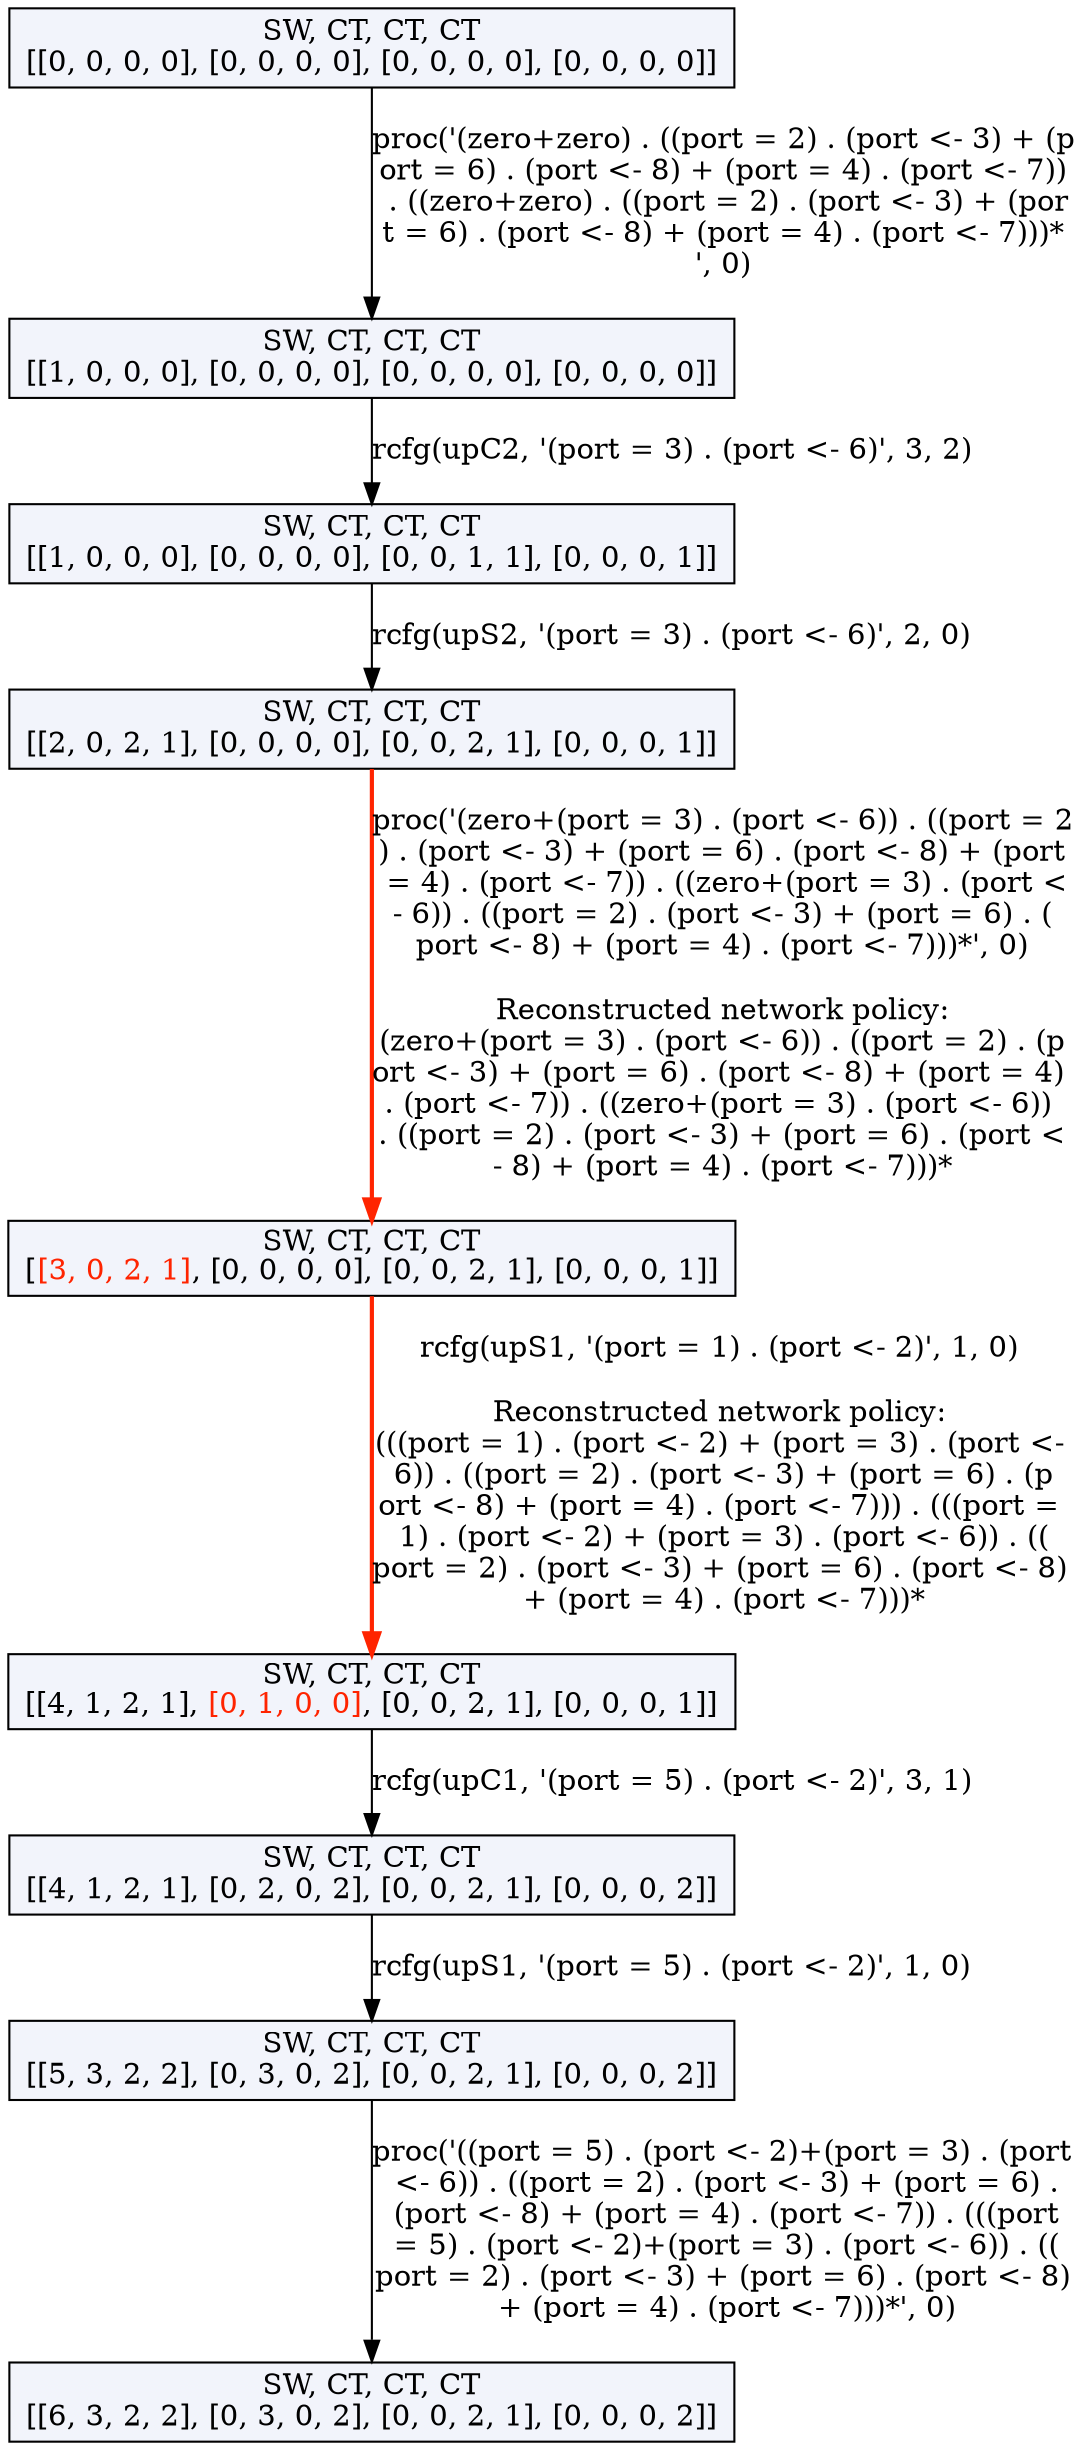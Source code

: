 digraph g {
n0 [label=<SW, CT, CT, CT<br/>[[0, 0, 0, 0], [0, 0, 0, 0], [0, 0, 0, 0], [0, 0, 0, 0]]>, shape=rectangle, style=filled, fillcolor="#F2F4FB"];
n1 [label=<SW, CT, CT, CT<br/>[[1, 0, 0, 0], [0, 0, 0, 0], [0, 0, 0, 0], [0, 0, 0, 0]]>, shape=rectangle, style=filled, fillcolor="#F2F4FB"];
n0 -> n1 [label="proc('(zero+zero) . ((port = 2) . (port <- 3) + (p
ort = 6) . (port <- 8) + (port = 4) . (port <- 7))
 . ((zero+zero) . ((port = 2) . (port <- 3) + (por
t = 6) . (port <- 8) + (port = 4) . (port <- 7)))*
', 0)", color="#000000", penwidth=1.0];
n2 [label=<SW, CT, CT, CT<br/>[[1, 0, 0, 0], [0, 0, 0, 0], [0, 0, 1, 1], [0, 0, 0, 1]]>, shape=rectangle, style=filled, fillcolor="#F2F4FB"];
n1 -> n2 [label="rcfg(upC2, '(port = 3) . (port <- 6)', 3, 2)", color="#000000", penwidth=1.0];
n3 [label=<SW, CT, CT, CT<br/>[[2, 0, 2, 1], [0, 0, 0, 0], [0, 0, 2, 1], [0, 0, 0, 1]]>, shape=rectangle, style=filled, fillcolor="#F2F4FB"];
n2 -> n3 [label="rcfg(upS2, '(port = 3) . (port <- 6)', 2, 0)", color="#000000", penwidth=1.0];
n4 [label=<SW, CT, CT, CT<br/>[<font color="#FF2400">[3, 0, 2, 1]</font>, [0, 0, 0, 0], [0, 0, 2, 1], [0, 0, 0, 1]]>, shape=rectangle, style=filled, fillcolor="#F2F4FB"];
n3 -> n4 [label="proc('(zero+(port = 3) . (port <- 6)) . ((port = 2
) . (port <- 3) + (port = 6) . (port <- 8) + (port
 = 4) . (port <- 7)) . ((zero+(port = 3) . (port <
- 6)) . ((port = 2) . (port <- 3) + (port = 6) . (
port <- 8) + (port = 4) . (port <- 7)))*', 0)

Reconstructed network policy:
(zero+(port = 3) . (port <- 6)) . ((port = 2) . (p
ort <- 3) + (port = 6) . (port <- 8) + (port = 4) 
. (port <- 7)) . ((zero+(port = 3) . (port <- 6)) 
. ((port = 2) . (port <- 3) + (port = 6) . (port <
- 8) + (port = 4) . (port <- 7)))*", color="#FF2400", penwidth=2.0];
n5 [label=<SW, CT, CT, CT<br/>[[4, 1, 2, 1], <font color="#FF2400">[0, 1, 0, 0]</font>, [0, 0, 2, 1], [0, 0, 0, 1]]>, shape=rectangle, style=filled, fillcolor="#F2F4FB"];
n4 -> n5 [label="rcfg(upS1, '(port = 1) . (port <- 2)', 1, 0)

Reconstructed network policy:
(((port = 1) . (port <- 2) + (port = 3) . (port <-
 6)) . ((port = 2) . (port <- 3) + (port = 6) . (p
ort <- 8) + (port = 4) . (port <- 7))) . (((port =
 1) . (port <- 2) + (port = 3) . (port <- 6)) . ((
port = 2) . (port <- 3) + (port = 6) . (port <- 8)
 + (port = 4) . (port <- 7)))*", color="#FF2400", penwidth=2.0];
n6 [label=<SW, CT, CT, CT<br/>[[4, 1, 2, 1], [0, 2, 0, 2], [0, 0, 2, 1], [0, 0, 0, 2]]>, shape=rectangle, style=filled, fillcolor="#F2F4FB"];
n5 -> n6 [label="rcfg(upC1, '(port = 5) . (port <- 2)', 3, 1)", color="#000000", penwidth=1.0];
n7 [label=<SW, CT, CT, CT<br/>[[5, 3, 2, 2], [0, 3, 0, 2], [0, 0, 2, 1], [0, 0, 0, 2]]>, shape=rectangle, style=filled, fillcolor="#F2F4FB"];
n6 -> n7 [label="rcfg(upS1, '(port = 5) . (port <- 2)', 1, 0)", color="#000000", penwidth=1.0];
n8 [label=<SW, CT, CT, CT<br/>[[6, 3, 2, 2], [0, 3, 0, 2], [0, 0, 2, 1], [0, 0, 0, 2]]>, shape=rectangle, style=filled, fillcolor="#F2F4FB"];
n7 -> n8 [label="proc('((port = 5) . (port <- 2)+(port = 3) . (port
 <- 6)) . ((port = 2) . (port <- 3) + (port = 6) .
 (port <- 8) + (port = 4) . (port <- 7)) . (((port
 = 5) . (port <- 2)+(port = 3) . (port <- 6)) . ((
port = 2) . (port <- 3) + (port = 6) . (port <- 8)
 + (port = 4) . (port <- 7)))*', 0)", color="#000000", penwidth=1.0];
}